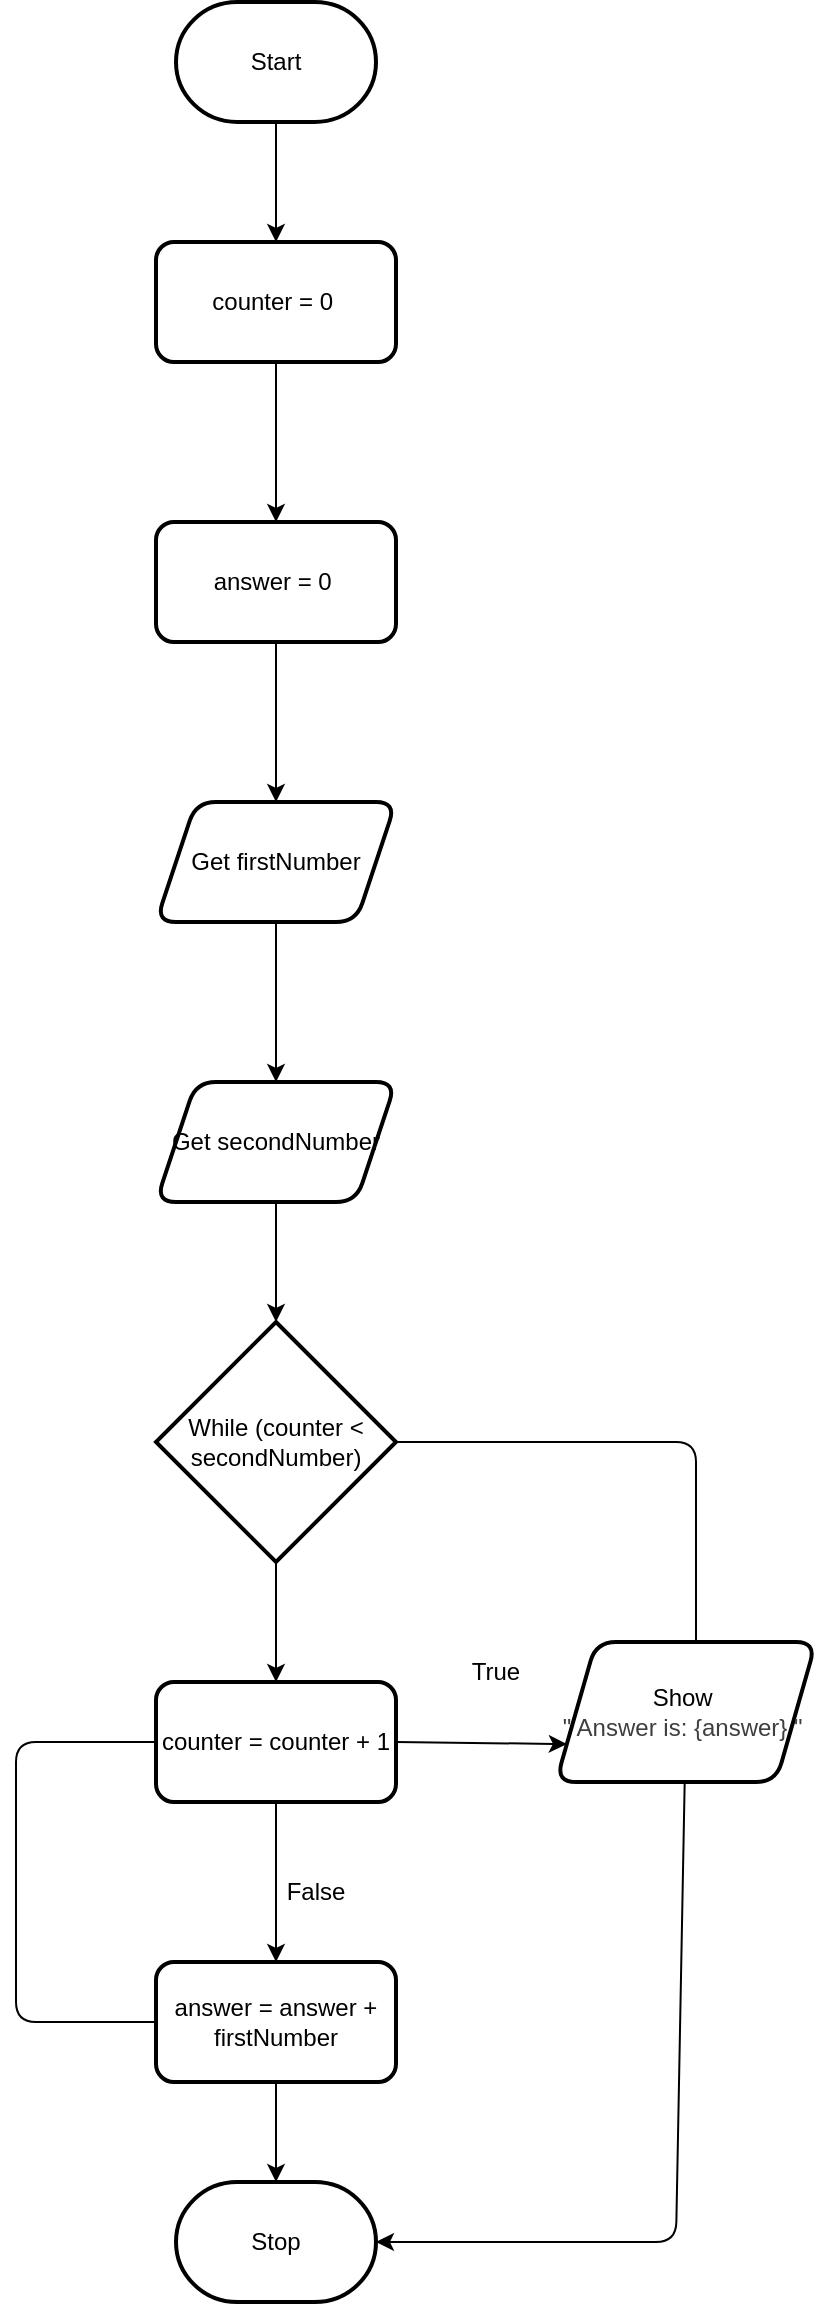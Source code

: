 <mxfile>
    <diagram id="HIP3nbAZw_EuaXWnEj3U" name="Page-1">
        <mxGraphModel dx="706" dy="390" grid="1" gridSize="10" guides="1" tooltips="1" connect="1" arrows="1" fold="1" page="1" pageScale="1" pageWidth="850" pageHeight="1100" math="0" shadow="0">
            <root>
                <mxCell id="0"/>
                <mxCell id="1" parent="0"/>
                <mxCell id="5" value="" style="edgeStyle=none;html=1;" parent="1" source="2" target="4" edge="1">
                    <mxGeometry relative="1" as="geometry"/>
                </mxCell>
                <mxCell id="2" value="Start" style="strokeWidth=2;html=1;shape=mxgraph.flowchart.terminator;whiteSpace=wrap;" parent="1" vertex="1">
                    <mxGeometry x="230" y="310" width="100" height="60" as="geometry"/>
                </mxCell>
                <mxCell id="7" value="" style="edgeStyle=none;html=1;" parent="1" source="4" target="6" edge="1">
                    <mxGeometry relative="1" as="geometry"/>
                </mxCell>
                <mxCell id="4" value="counter = 0&amp;nbsp;" style="whiteSpace=wrap;html=1;strokeWidth=2;rounded=1;" parent="1" vertex="1">
                    <mxGeometry x="220" y="430" width="120" height="60" as="geometry"/>
                </mxCell>
                <mxCell id="9" value="" style="edgeStyle=none;html=1;" parent="1" source="6" target="8" edge="1">
                    <mxGeometry relative="1" as="geometry"/>
                </mxCell>
                <mxCell id="6" value="answer = 0&amp;nbsp;" style="whiteSpace=wrap;html=1;strokeWidth=2;rounded=1;" parent="1" vertex="1">
                    <mxGeometry x="220" y="570" width="120" height="60" as="geometry"/>
                </mxCell>
                <mxCell id="11" value="" style="edgeStyle=none;html=1;" parent="1" source="8" target="10" edge="1">
                    <mxGeometry relative="1" as="geometry"/>
                </mxCell>
                <mxCell id="8" value="Get firstNumber" style="shape=parallelogram;perimeter=parallelogramPerimeter;whiteSpace=wrap;html=1;fixedSize=1;strokeWidth=2;rounded=1;" parent="1" vertex="1">
                    <mxGeometry x="220" y="710" width="120" height="60" as="geometry"/>
                </mxCell>
                <mxCell id="13" value="" style="edgeStyle=none;html=1;" parent="1" source="10" target="12" edge="1">
                    <mxGeometry relative="1" as="geometry"/>
                </mxCell>
                <mxCell id="10" value="Get secondNumber" style="shape=parallelogram;perimeter=parallelogramPerimeter;whiteSpace=wrap;html=1;fixedSize=1;strokeWidth=2;rounded=1;" parent="1" vertex="1">
                    <mxGeometry x="220" y="850" width="120" height="60" as="geometry"/>
                </mxCell>
                <mxCell id="15" value="" style="edgeStyle=none;html=1;" parent="1" source="12" target="14" edge="1">
                    <mxGeometry relative="1" as="geometry"/>
                </mxCell>
                <mxCell id="30" value="" style="edgeStyle=none;html=1;" edge="1" parent="1" source="12">
                    <mxGeometry relative="1" as="geometry">
                        <mxPoint x="490" y="1140" as="targetPoint"/>
                        <Array as="points">
                            <mxPoint x="490" y="1030"/>
                            <mxPoint x="490" y="1080"/>
                        </Array>
                    </mxGeometry>
                </mxCell>
                <mxCell id="12" value="While (counter &amp;lt; secondNumber)" style="rhombus;whiteSpace=wrap;html=1;strokeWidth=2;rounded=0;" parent="1" vertex="1">
                    <mxGeometry x="220" y="970" width="120" height="120" as="geometry"/>
                </mxCell>
                <mxCell id="17" value="" style="edgeStyle=none;html=1;" parent="1" source="14" target="16" edge="1">
                    <mxGeometry relative="1" as="geometry"/>
                </mxCell>
                <mxCell id="19" value="" style="edgeStyle=none;html=1;exitX=1;exitY=0.5;exitDx=0;exitDy=0;entryX=0;entryY=0.75;entryDx=0;entryDy=0;" parent="1" source="14" target="18" edge="1">
                    <mxGeometry relative="1" as="geometry">
                        <mxPoint x="340" y="1165" as="sourcePoint"/>
                        <Array as="points"/>
                    </mxGeometry>
                </mxCell>
                <mxCell id="25" value="" style="edgeStyle=none;html=1;" edge="1" parent="1" source="16" target="24">
                    <mxGeometry relative="1" as="geometry"/>
                </mxCell>
                <mxCell id="28" value="" style="edgeStyle=none;html=1;rounded=1;curved=0;targetPerimeterSpacing=-9;sourcePerimeterSpacing=-2;" edge="1" parent="1" source="16" target="14">
                    <mxGeometry relative="1" as="geometry">
                        <mxPoint x="200" y="1230" as="targetPoint"/>
                        <Array as="points">
                            <mxPoint x="150" y="1320"/>
                            <mxPoint x="150" y="1180"/>
                        </Array>
                    </mxGeometry>
                </mxCell>
                <mxCell id="16" value="answer = answer + firstNumber" style="rounded=1;whiteSpace=wrap;html=1;strokeWidth=2;" parent="1" vertex="1">
                    <mxGeometry x="220" y="1290" width="120" height="60" as="geometry"/>
                </mxCell>
                <mxCell id="26" style="edgeStyle=none;html=1;entryX=1;entryY=0.5;entryDx=0;entryDy=0;entryPerimeter=0;" edge="1" parent="1" source="18" target="24">
                    <mxGeometry relative="1" as="geometry">
                        <mxPoint x="480" y="1430" as="targetPoint"/>
                        <Array as="points">
                            <mxPoint x="480" y="1430"/>
                        </Array>
                    </mxGeometry>
                </mxCell>
                <mxCell id="18" value="Show&amp;nbsp;&lt;div&gt;&lt;span style=&quot;color: rgb(63, 63, 63); background-color: transparent;&quot;&gt;&quot; Answer is: {answer} &quot;&amp;nbsp;&lt;/span&gt;&lt;/div&gt;" style="shape=parallelogram;perimeter=parallelogramPerimeter;whiteSpace=wrap;html=1;fixedSize=1;rounded=1;strokeWidth=2;" parent="1" vertex="1">
                    <mxGeometry x="420" y="1130" width="130" height="70" as="geometry"/>
                </mxCell>
                <mxCell id="20" value="False" style="text;strokeColor=none;align=center;fillColor=none;html=1;verticalAlign=middle;whiteSpace=wrap;rounded=0;" vertex="1" parent="1">
                    <mxGeometry x="270" y="1240" width="60" height="30" as="geometry"/>
                </mxCell>
                <mxCell id="21" value="True" style="text;strokeColor=none;align=center;fillColor=none;html=1;verticalAlign=middle;whiteSpace=wrap;rounded=0;" vertex="1" parent="1">
                    <mxGeometry x="360" y="1130" width="60" height="30" as="geometry"/>
                </mxCell>
                <mxCell id="24" value="Stop" style="strokeWidth=2;html=1;shape=mxgraph.flowchart.terminator;whiteSpace=wrap;" vertex="1" parent="1">
                    <mxGeometry x="230" y="1400" width="100" height="60" as="geometry"/>
                </mxCell>
                <mxCell id="14" value="counter = counter + 1" style="rounded=1;whiteSpace=wrap;html=1;strokeWidth=2;" parent="1" vertex="1">
                    <mxGeometry x="220" y="1150" width="120" height="60" as="geometry"/>
                </mxCell>
            </root>
        </mxGraphModel>
    </diagram>
</mxfile>